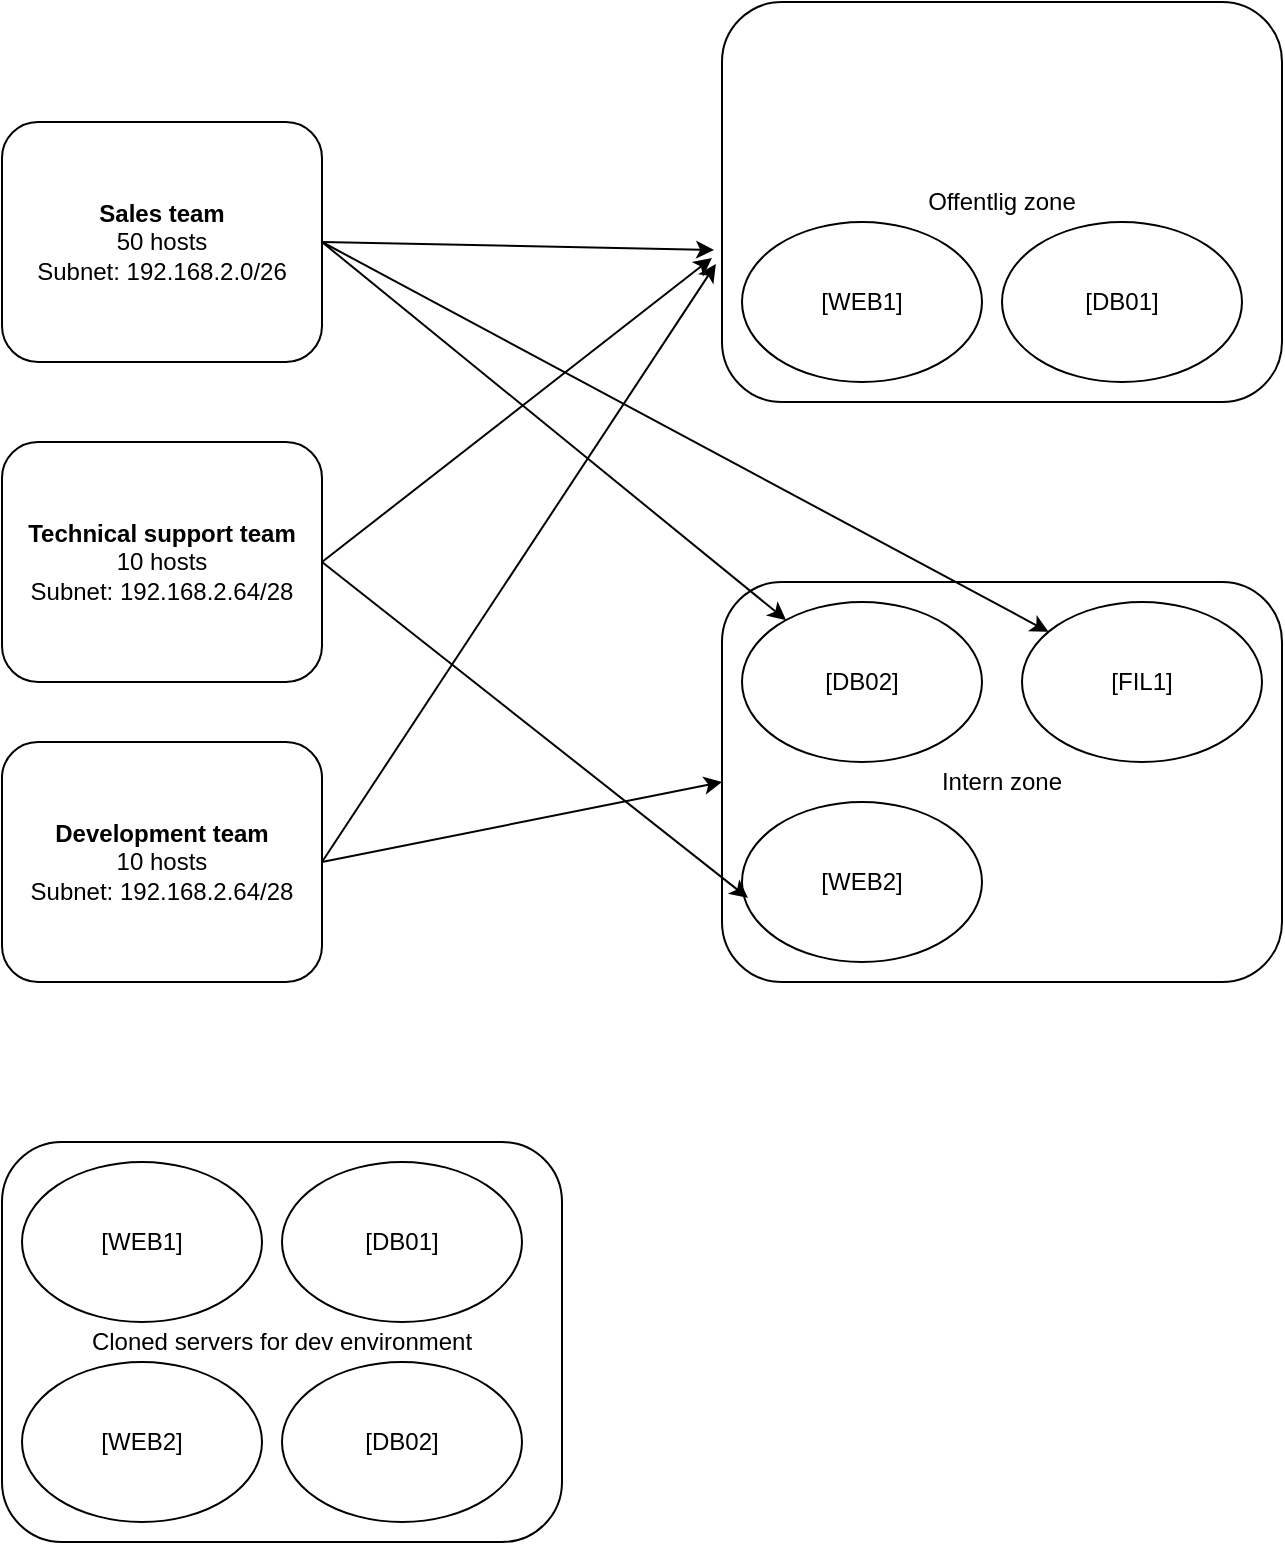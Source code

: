 <mxfile version="22.0.8" type="github">
  <diagram name="Side-1" id="9rYrIZNrs8w2py80F73F">
    <mxGraphModel dx="1434" dy="792" grid="1" gridSize="10" guides="1" tooltips="1" connect="1" arrows="1" fold="1" page="1" pageScale="1" pageWidth="827" pageHeight="1169" math="0" shadow="0">
      <root>
        <mxCell id="0" />
        <mxCell id="1" parent="0" />
        <mxCell id="kk_UgIJ-GPOzSMBZhI7e-9" value="Offentlig zone" style="rounded=1;whiteSpace=wrap;html=1;" vertex="1" parent="1">
          <mxGeometry x="480" y="300" width="280" height="200" as="geometry" />
        </mxCell>
        <mxCell id="kk_UgIJ-GPOzSMBZhI7e-10" value="[WEB1]" style="ellipse;whiteSpace=wrap;html=1;" vertex="1" parent="1">
          <mxGeometry x="490" y="410" width="120" height="80" as="geometry" />
        </mxCell>
        <mxCell id="kk_UgIJ-GPOzSMBZhI7e-11" value="Intern zone" style="rounded=1;whiteSpace=wrap;html=1;" vertex="1" parent="1">
          <mxGeometry x="480" y="590" width="280" height="200" as="geometry" />
        </mxCell>
        <mxCell id="kk_UgIJ-GPOzSMBZhI7e-12" value="[WEB2]" style="ellipse;whiteSpace=wrap;html=1;" vertex="1" parent="1">
          <mxGeometry x="490" y="700" width="120" height="80" as="geometry" />
        </mxCell>
        <mxCell id="kk_UgIJ-GPOzSMBZhI7e-13" value="[DB01]" style="ellipse;whiteSpace=wrap;html=1;" vertex="1" parent="1">
          <mxGeometry x="620" y="410" width="120" height="80" as="geometry" />
        </mxCell>
        <mxCell id="kk_UgIJ-GPOzSMBZhI7e-14" value="[DB02]" style="ellipse;whiteSpace=wrap;html=1;" vertex="1" parent="1">
          <mxGeometry x="490" y="600" width="120" height="80" as="geometry" />
        </mxCell>
        <mxCell id="kk_UgIJ-GPOzSMBZhI7e-15" value="[FIL1]" style="ellipse;whiteSpace=wrap;html=1;" vertex="1" parent="1">
          <mxGeometry x="630" y="600" width="120" height="80" as="geometry" />
        </mxCell>
        <mxCell id="kk_UgIJ-GPOzSMBZhI7e-16" value="&lt;b&gt;Sales team&lt;br&gt;&lt;/b&gt;50 hosts&lt;br&gt;&lt;span id=&quot;docs-internal-guid-c6f3a797-7fff-40bc-f900-d3e9f847dcf3&quot;&gt;&lt;/span&gt;Subnet: 192.168.2.0/26" style="rounded=1;whiteSpace=wrap;html=1;" vertex="1" parent="1">
          <mxGeometry x="120" y="360" width="160" height="120" as="geometry" />
        </mxCell>
        <mxCell id="kk_UgIJ-GPOzSMBZhI7e-18" value="&lt;b&gt;Technical support team&lt;br&gt;&lt;/b&gt;10 hosts&lt;br&gt;Subnet: 192.168.2.64/28" style="rounded=1;whiteSpace=wrap;html=1;" vertex="1" parent="1">
          <mxGeometry x="120" y="520" width="160" height="120" as="geometry" />
        </mxCell>
        <mxCell id="kk_UgIJ-GPOzSMBZhI7e-19" value="&lt;b&gt;Development team&lt;/b&gt;&lt;br&gt;10 hosts&lt;br&gt;Subnet: 192.168.2.64/28" style="rounded=1;whiteSpace=wrap;html=1;" vertex="1" parent="1">
          <mxGeometry x="120" y="670" width="160" height="120" as="geometry" />
        </mxCell>
        <mxCell id="kk_UgIJ-GPOzSMBZhI7e-22" value="" style="endArrow=classic;html=1;rounded=0;exitX=1;exitY=0.5;exitDx=0;exitDy=0;" edge="1" parent="1" source="kk_UgIJ-GPOzSMBZhI7e-16" target="kk_UgIJ-GPOzSMBZhI7e-15">
          <mxGeometry width="50" height="50" relative="1" as="geometry">
            <mxPoint x="390" y="530" as="sourcePoint" />
            <mxPoint x="440" y="480" as="targetPoint" />
          </mxGeometry>
        </mxCell>
        <mxCell id="kk_UgIJ-GPOzSMBZhI7e-23" value="" style="endArrow=classic;html=1;rounded=0;exitX=1;exitY=0.5;exitDx=0;exitDy=0;" edge="1" parent="1" source="kk_UgIJ-GPOzSMBZhI7e-16" target="kk_UgIJ-GPOzSMBZhI7e-14">
          <mxGeometry width="50" height="50" relative="1" as="geometry">
            <mxPoint x="390" y="530" as="sourcePoint" />
            <mxPoint x="440" y="480" as="targetPoint" />
          </mxGeometry>
        </mxCell>
        <mxCell id="kk_UgIJ-GPOzSMBZhI7e-24" value="" style="endArrow=classic;html=1;rounded=0;exitX=1;exitY=0.5;exitDx=0;exitDy=0;entryX=-0.014;entryY=0.62;entryDx=0;entryDy=0;entryPerimeter=0;" edge="1" parent="1" source="kk_UgIJ-GPOzSMBZhI7e-16" target="kk_UgIJ-GPOzSMBZhI7e-9">
          <mxGeometry width="50" height="50" relative="1" as="geometry">
            <mxPoint x="390" y="530" as="sourcePoint" />
            <mxPoint x="440" y="480" as="targetPoint" />
          </mxGeometry>
        </mxCell>
        <mxCell id="kk_UgIJ-GPOzSMBZhI7e-25" value="" style="endArrow=classic;html=1;rounded=0;exitX=1;exitY=0.5;exitDx=0;exitDy=0;entryX=-0.018;entryY=0.64;entryDx=0;entryDy=0;entryPerimeter=0;" edge="1" parent="1" source="kk_UgIJ-GPOzSMBZhI7e-18" target="kk_UgIJ-GPOzSMBZhI7e-9">
          <mxGeometry width="50" height="50" relative="1" as="geometry">
            <mxPoint x="390" y="560" as="sourcePoint" />
            <mxPoint x="440" y="510" as="targetPoint" />
          </mxGeometry>
        </mxCell>
        <mxCell id="kk_UgIJ-GPOzSMBZhI7e-26" value="" style="endArrow=classic;html=1;rounded=0;exitX=1;exitY=0.5;exitDx=0;exitDy=0;entryX=0.025;entryY=0.6;entryDx=0;entryDy=0;entryPerimeter=0;" edge="1" parent="1" source="kk_UgIJ-GPOzSMBZhI7e-18" target="kk_UgIJ-GPOzSMBZhI7e-12">
          <mxGeometry width="50" height="50" relative="1" as="geometry">
            <mxPoint x="390" y="560" as="sourcePoint" />
            <mxPoint x="440" y="510" as="targetPoint" />
          </mxGeometry>
        </mxCell>
        <mxCell id="kk_UgIJ-GPOzSMBZhI7e-27" value="Cloned servers for dev environment" style="rounded=1;whiteSpace=wrap;html=1;" vertex="1" parent="1">
          <mxGeometry x="120" y="870" width="280" height="200" as="geometry" />
        </mxCell>
        <mxCell id="kk_UgIJ-GPOzSMBZhI7e-28" value="[WEB1]" style="ellipse;whiteSpace=wrap;html=1;" vertex="1" parent="1">
          <mxGeometry x="130" y="880" width="120" height="80" as="geometry" />
        </mxCell>
        <mxCell id="kk_UgIJ-GPOzSMBZhI7e-29" value="[DB01]" style="ellipse;whiteSpace=wrap;html=1;" vertex="1" parent="1">
          <mxGeometry x="260" y="880" width="120" height="80" as="geometry" />
        </mxCell>
        <mxCell id="kk_UgIJ-GPOzSMBZhI7e-30" value="[WEB2]" style="ellipse;whiteSpace=wrap;html=1;" vertex="1" parent="1">
          <mxGeometry x="130" y="980" width="120" height="80" as="geometry" />
        </mxCell>
        <mxCell id="kk_UgIJ-GPOzSMBZhI7e-31" value="[DB02]" style="ellipse;whiteSpace=wrap;html=1;" vertex="1" parent="1">
          <mxGeometry x="260" y="980" width="120" height="80" as="geometry" />
        </mxCell>
        <mxCell id="kk_UgIJ-GPOzSMBZhI7e-32" value="" style="endArrow=classic;html=1;rounded=0;exitX=1;exitY=0.5;exitDx=0;exitDy=0;entryX=0;entryY=0.5;entryDx=0;entryDy=0;" edge="1" parent="1" source="kk_UgIJ-GPOzSMBZhI7e-19" target="kk_UgIJ-GPOzSMBZhI7e-11">
          <mxGeometry width="50" height="50" relative="1" as="geometry">
            <mxPoint x="490" y="650" as="sourcePoint" />
            <mxPoint x="540" y="600" as="targetPoint" />
          </mxGeometry>
        </mxCell>
        <mxCell id="kk_UgIJ-GPOzSMBZhI7e-33" value="" style="endArrow=classic;html=1;rounded=0;exitX=1;exitY=0.5;exitDx=0;exitDy=0;entryX=-0.011;entryY=0.655;entryDx=0;entryDy=0;entryPerimeter=0;" edge="1" parent="1" source="kk_UgIJ-GPOzSMBZhI7e-19" target="kk_UgIJ-GPOzSMBZhI7e-9">
          <mxGeometry width="50" height="50" relative="1" as="geometry">
            <mxPoint x="490" y="650" as="sourcePoint" />
            <mxPoint x="540" y="600" as="targetPoint" />
          </mxGeometry>
        </mxCell>
      </root>
    </mxGraphModel>
  </diagram>
</mxfile>

